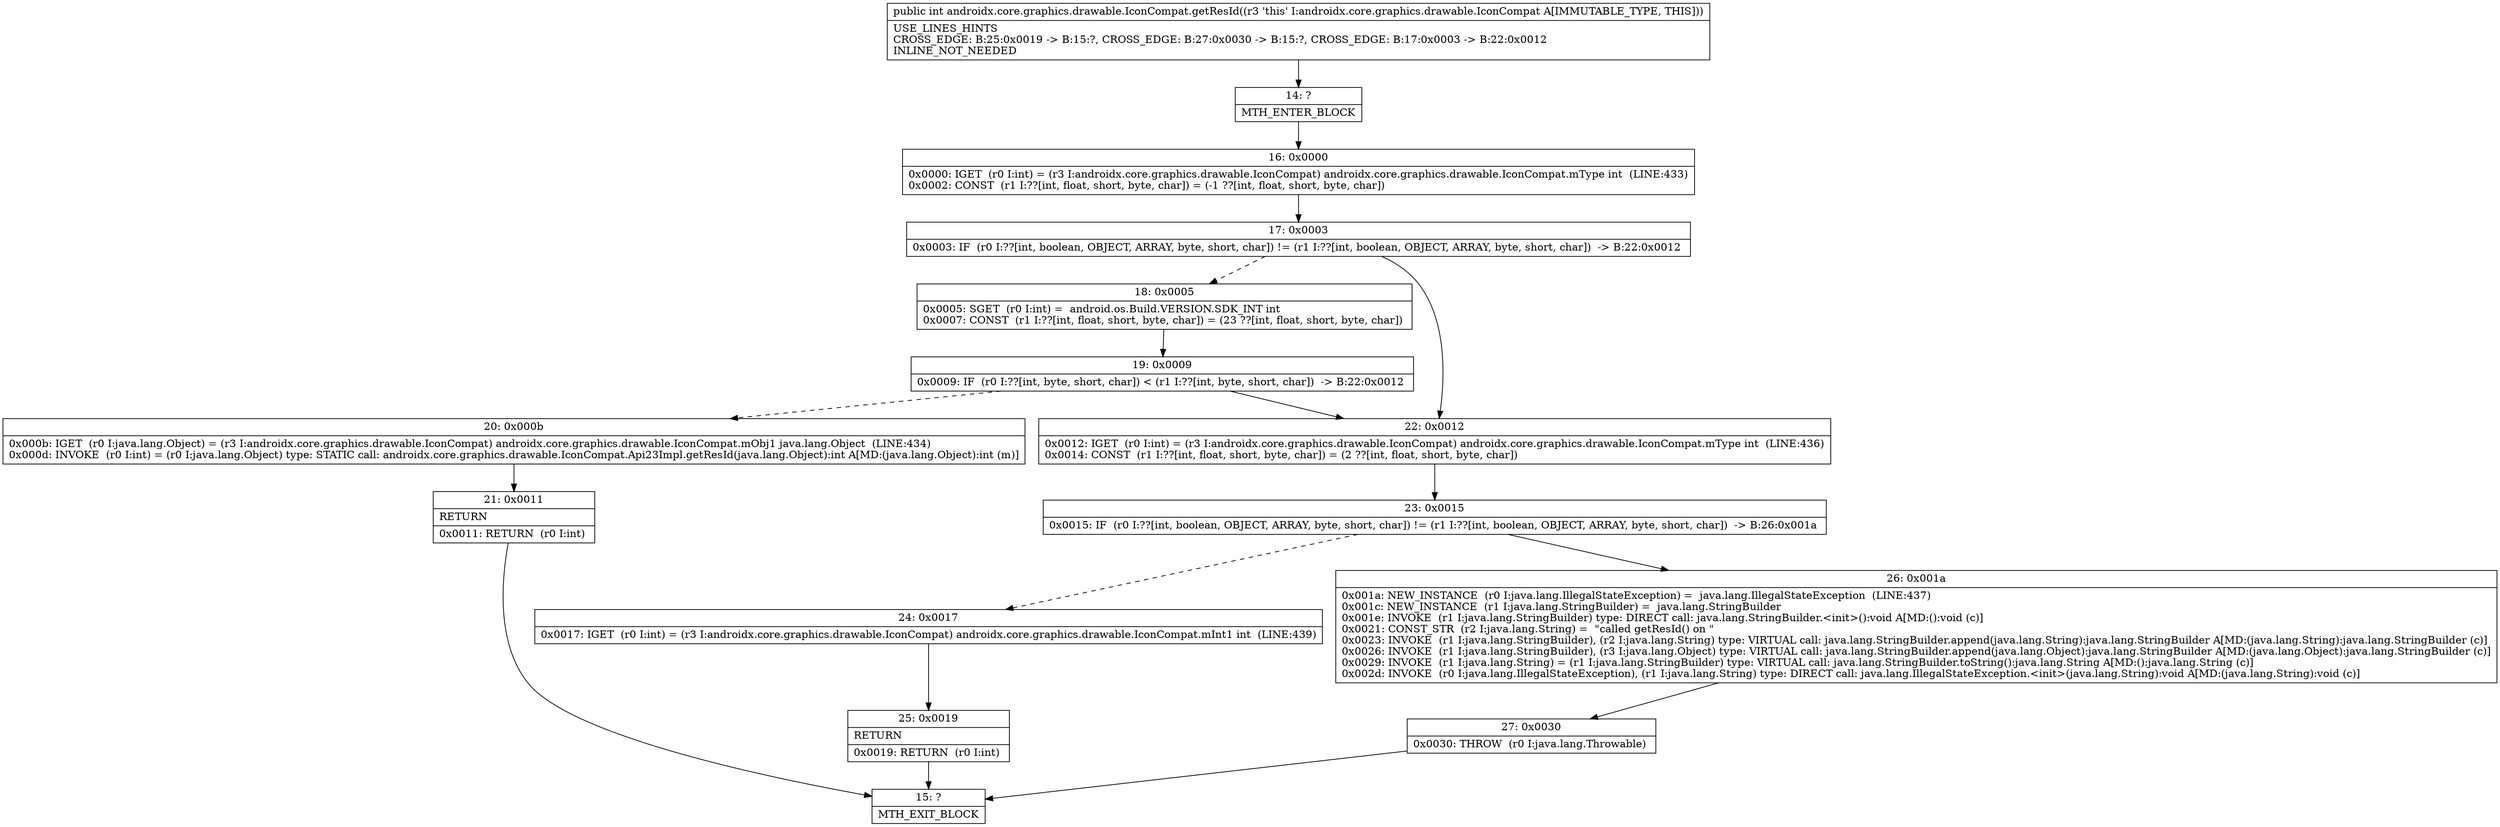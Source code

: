 digraph "CFG forandroidx.core.graphics.drawable.IconCompat.getResId()I" {
Node_14 [shape=record,label="{14\:\ ?|MTH_ENTER_BLOCK\l}"];
Node_16 [shape=record,label="{16\:\ 0x0000|0x0000: IGET  (r0 I:int) = (r3 I:androidx.core.graphics.drawable.IconCompat) androidx.core.graphics.drawable.IconCompat.mType int  (LINE:433)\l0x0002: CONST  (r1 I:??[int, float, short, byte, char]) = (\-1 ??[int, float, short, byte, char]) \l}"];
Node_17 [shape=record,label="{17\:\ 0x0003|0x0003: IF  (r0 I:??[int, boolean, OBJECT, ARRAY, byte, short, char]) != (r1 I:??[int, boolean, OBJECT, ARRAY, byte, short, char])  \-\> B:22:0x0012 \l}"];
Node_18 [shape=record,label="{18\:\ 0x0005|0x0005: SGET  (r0 I:int) =  android.os.Build.VERSION.SDK_INT int \l0x0007: CONST  (r1 I:??[int, float, short, byte, char]) = (23 ??[int, float, short, byte, char]) \l}"];
Node_19 [shape=record,label="{19\:\ 0x0009|0x0009: IF  (r0 I:??[int, byte, short, char]) \< (r1 I:??[int, byte, short, char])  \-\> B:22:0x0012 \l}"];
Node_20 [shape=record,label="{20\:\ 0x000b|0x000b: IGET  (r0 I:java.lang.Object) = (r3 I:androidx.core.graphics.drawable.IconCompat) androidx.core.graphics.drawable.IconCompat.mObj1 java.lang.Object  (LINE:434)\l0x000d: INVOKE  (r0 I:int) = (r0 I:java.lang.Object) type: STATIC call: androidx.core.graphics.drawable.IconCompat.Api23Impl.getResId(java.lang.Object):int A[MD:(java.lang.Object):int (m)]\l}"];
Node_21 [shape=record,label="{21\:\ 0x0011|RETURN\l|0x0011: RETURN  (r0 I:int) \l}"];
Node_15 [shape=record,label="{15\:\ ?|MTH_EXIT_BLOCK\l}"];
Node_22 [shape=record,label="{22\:\ 0x0012|0x0012: IGET  (r0 I:int) = (r3 I:androidx.core.graphics.drawable.IconCompat) androidx.core.graphics.drawable.IconCompat.mType int  (LINE:436)\l0x0014: CONST  (r1 I:??[int, float, short, byte, char]) = (2 ??[int, float, short, byte, char]) \l}"];
Node_23 [shape=record,label="{23\:\ 0x0015|0x0015: IF  (r0 I:??[int, boolean, OBJECT, ARRAY, byte, short, char]) != (r1 I:??[int, boolean, OBJECT, ARRAY, byte, short, char])  \-\> B:26:0x001a \l}"];
Node_24 [shape=record,label="{24\:\ 0x0017|0x0017: IGET  (r0 I:int) = (r3 I:androidx.core.graphics.drawable.IconCompat) androidx.core.graphics.drawable.IconCompat.mInt1 int  (LINE:439)\l}"];
Node_25 [shape=record,label="{25\:\ 0x0019|RETURN\l|0x0019: RETURN  (r0 I:int) \l}"];
Node_26 [shape=record,label="{26\:\ 0x001a|0x001a: NEW_INSTANCE  (r0 I:java.lang.IllegalStateException) =  java.lang.IllegalStateException  (LINE:437)\l0x001c: NEW_INSTANCE  (r1 I:java.lang.StringBuilder) =  java.lang.StringBuilder \l0x001e: INVOKE  (r1 I:java.lang.StringBuilder) type: DIRECT call: java.lang.StringBuilder.\<init\>():void A[MD:():void (c)]\l0x0021: CONST_STR  (r2 I:java.lang.String) =  \"called getResId() on \" \l0x0023: INVOKE  (r1 I:java.lang.StringBuilder), (r2 I:java.lang.String) type: VIRTUAL call: java.lang.StringBuilder.append(java.lang.String):java.lang.StringBuilder A[MD:(java.lang.String):java.lang.StringBuilder (c)]\l0x0026: INVOKE  (r1 I:java.lang.StringBuilder), (r3 I:java.lang.Object) type: VIRTUAL call: java.lang.StringBuilder.append(java.lang.Object):java.lang.StringBuilder A[MD:(java.lang.Object):java.lang.StringBuilder (c)]\l0x0029: INVOKE  (r1 I:java.lang.String) = (r1 I:java.lang.StringBuilder) type: VIRTUAL call: java.lang.StringBuilder.toString():java.lang.String A[MD:():java.lang.String (c)]\l0x002d: INVOKE  (r0 I:java.lang.IllegalStateException), (r1 I:java.lang.String) type: DIRECT call: java.lang.IllegalStateException.\<init\>(java.lang.String):void A[MD:(java.lang.String):void (c)]\l}"];
Node_27 [shape=record,label="{27\:\ 0x0030|0x0030: THROW  (r0 I:java.lang.Throwable) \l}"];
MethodNode[shape=record,label="{public int androidx.core.graphics.drawable.IconCompat.getResId((r3 'this' I:androidx.core.graphics.drawable.IconCompat A[IMMUTABLE_TYPE, THIS]))  | USE_LINES_HINTS\lCROSS_EDGE: B:25:0x0019 \-\> B:15:?, CROSS_EDGE: B:27:0x0030 \-\> B:15:?, CROSS_EDGE: B:17:0x0003 \-\> B:22:0x0012\lINLINE_NOT_NEEDED\l}"];
MethodNode -> Node_14;Node_14 -> Node_16;
Node_16 -> Node_17;
Node_17 -> Node_18[style=dashed];
Node_17 -> Node_22;
Node_18 -> Node_19;
Node_19 -> Node_20[style=dashed];
Node_19 -> Node_22;
Node_20 -> Node_21;
Node_21 -> Node_15;
Node_22 -> Node_23;
Node_23 -> Node_24[style=dashed];
Node_23 -> Node_26;
Node_24 -> Node_25;
Node_25 -> Node_15;
Node_26 -> Node_27;
Node_27 -> Node_15;
}

